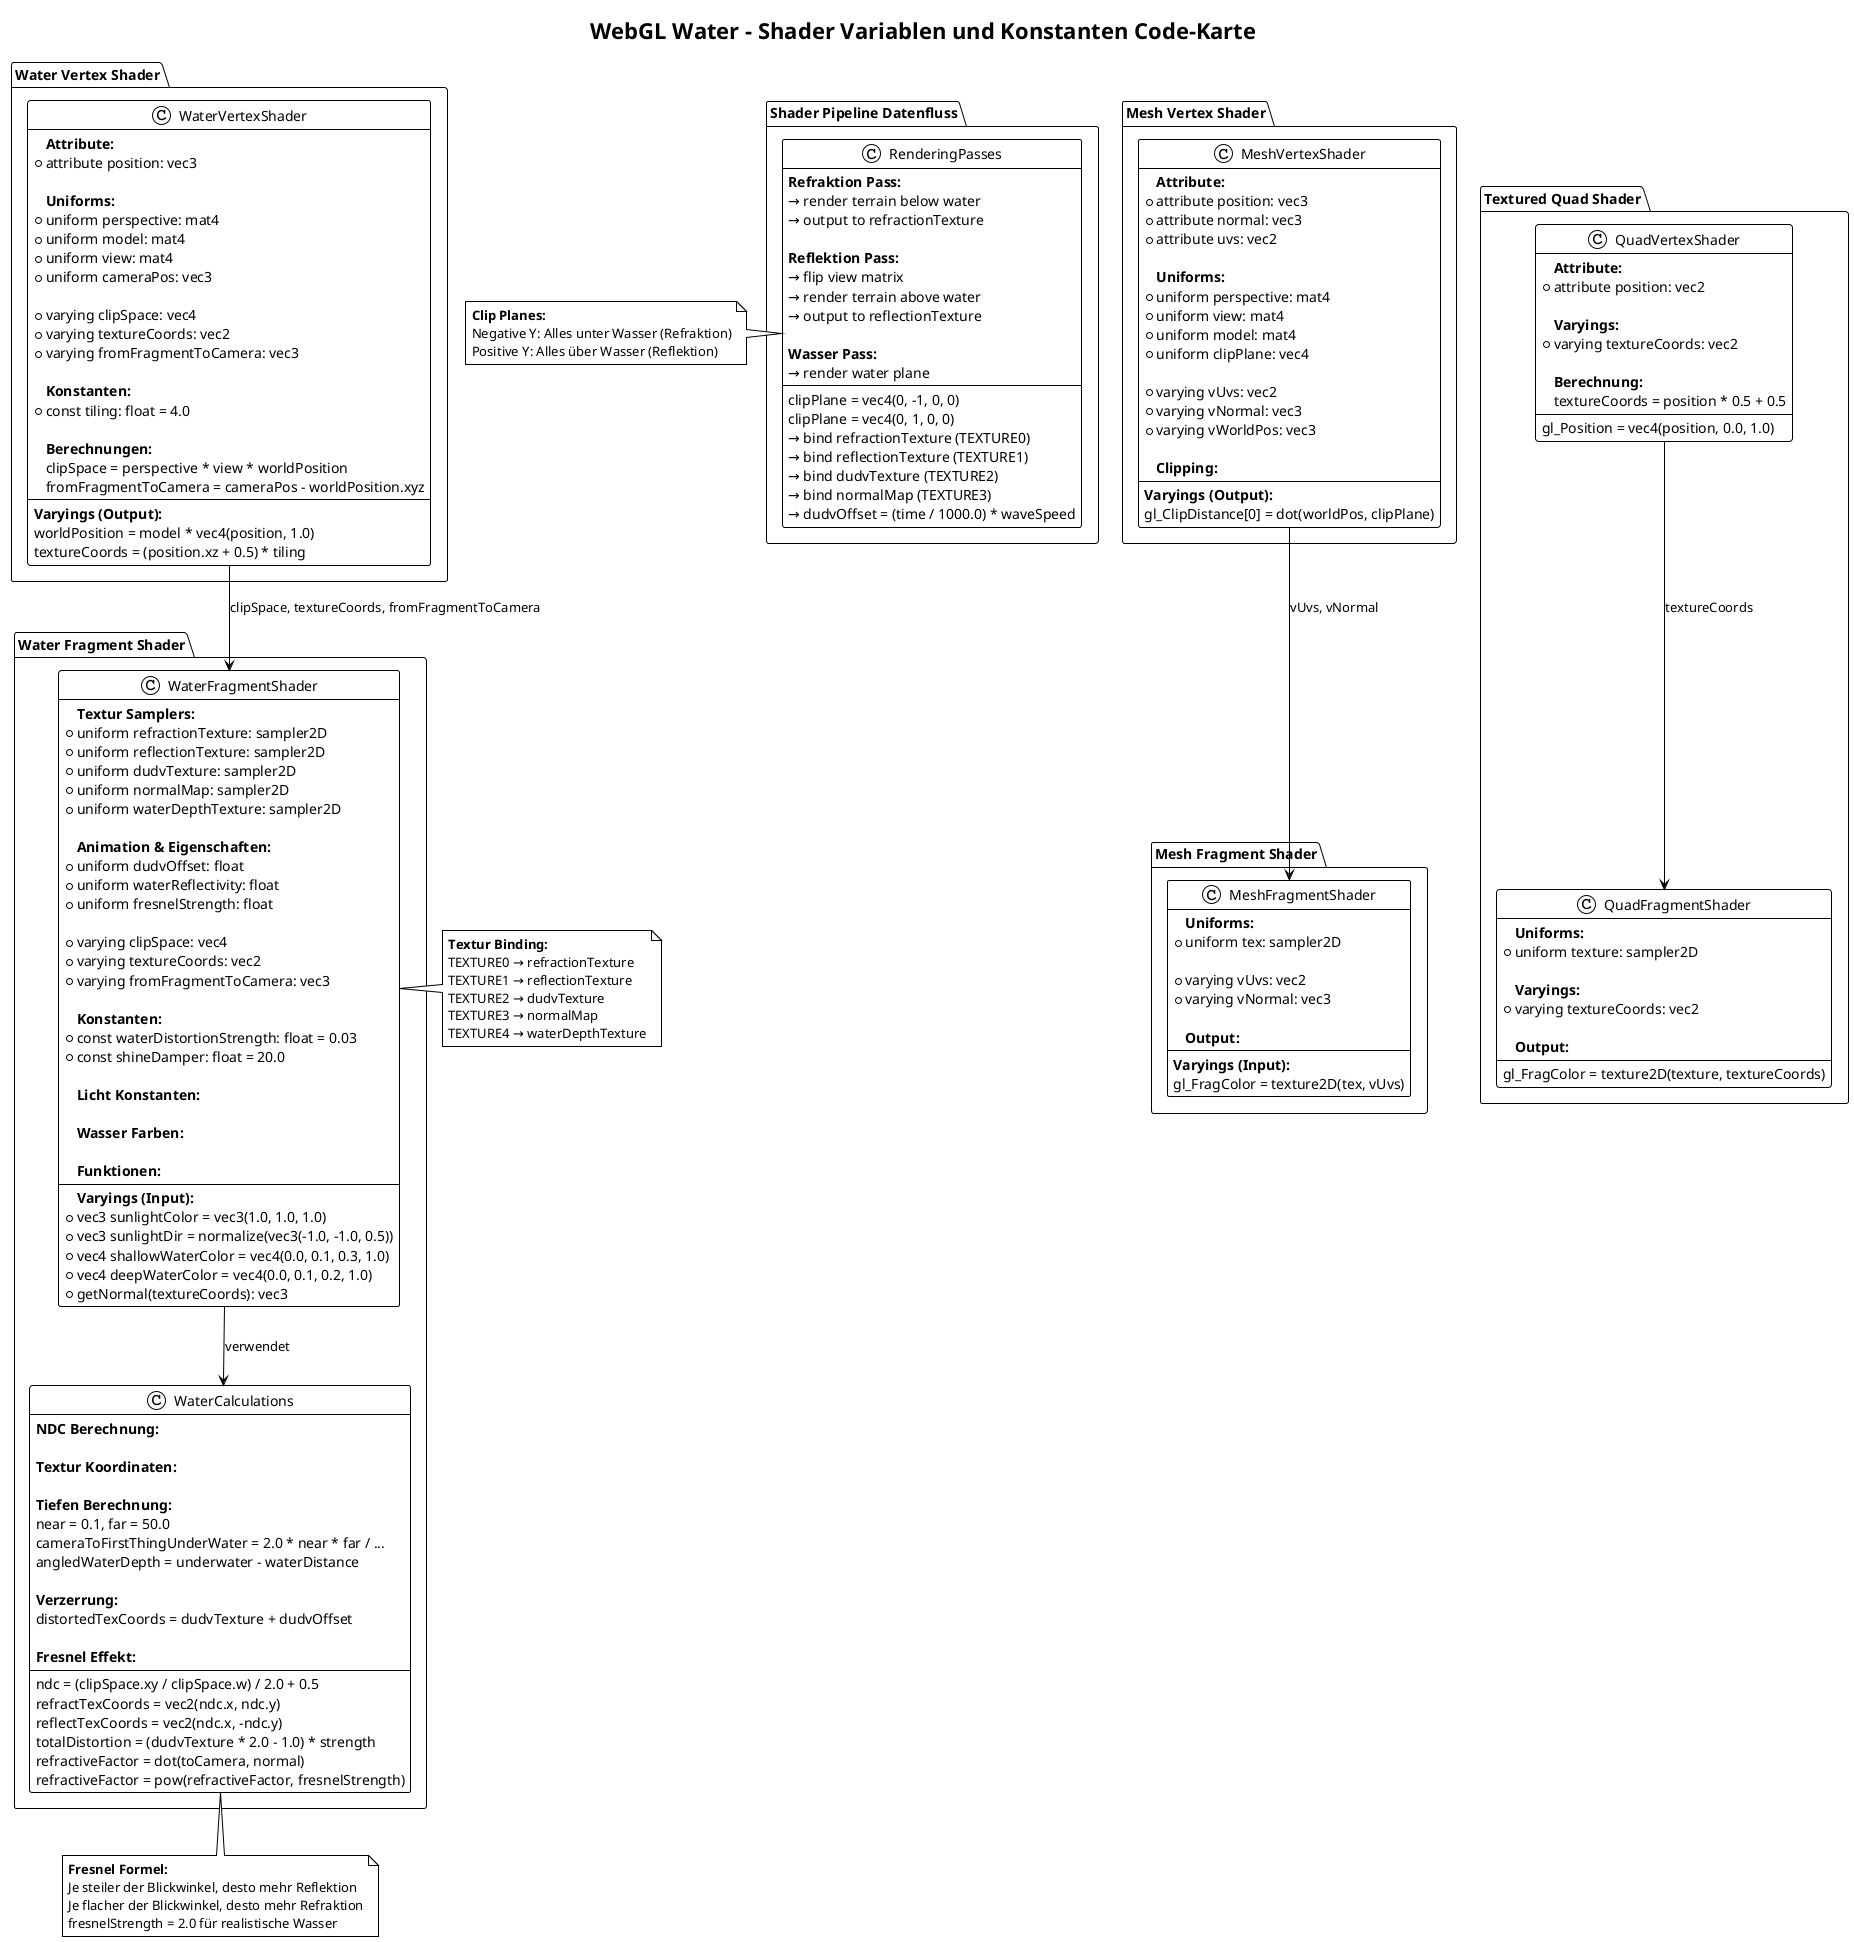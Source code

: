 @startuml Shader Code Map
!theme plain

title WebGL Water - Shader Variablen und Konstanten Code-Karte

package "Water Vertex Shader" {

  class WaterVertexShader {
    **Attribute:**
    + attribute position: vec3

    **Uniforms:**
    + uniform perspective: mat4
    + uniform model: mat4
    + uniform view: mat4
    + uniform cameraPos: vec3

    **Varyings (Output):**
    + varying clipSpace: vec4
    + varying textureCoords: vec2
    + varying fromFragmentToCamera: vec3

    **Konstanten:**
    + const tiling: float = 4.0

    **Berechnungen:**
    worldPosition = model * vec4(position, 1.0)
    clipSpace = perspective * view * worldPosition
    textureCoords = (position.xz + 0.5) * tiling
    fromFragmentToCamera = cameraPos - worldPosition.xyz
  }

}

package "Water Fragment Shader" {

  class WaterFragmentShader {
    **Textur Samplers:**
    + uniform refractionTexture: sampler2D
    + uniform reflectionTexture: sampler2D
    + uniform dudvTexture: sampler2D
    + uniform normalMap: sampler2D
    + uniform waterDepthTexture: sampler2D

    **Animation & Eigenschaften:**
    + uniform dudvOffset: float
    + uniform waterReflectivity: float
    + uniform fresnelStrength: float

    **Varyings (Input):**
    + varying clipSpace: vec4
    + varying textureCoords: vec2
    + varying fromFragmentToCamera: vec3

    **Konstanten:**
    + const waterDistortionStrength: float = 0.03
    + const shineDamper: float = 20.0

    **Licht Konstanten:**
    + vec3 sunlightColor = vec3(1.0, 1.0, 1.0)
    + vec3 sunlightDir = normalize(vec3(-1.0, -1.0, 0.5))

    **Wasser Farben:**
    + vec4 shallowWaterColor = vec4(0.0, 0.1, 0.3, 1.0)
    + vec4 deepWaterColor = vec4(0.0, 0.1, 0.2, 1.0)

    **Funktionen:**
    + getNormal(textureCoords): vec3
  }

  class WaterCalculations {
    **NDC Berechnung:**
    ndc = (clipSpace.xy / clipSpace.w) / 2.0 + 0.5

    **Textur Koordinaten:**
    refractTexCoords = vec2(ndc.x, ndc.y)
    reflectTexCoords = vec2(ndc.x, -ndc.y)

    **Tiefen Berechnung:**
    near = 0.1, far = 50.0
    cameraToFirstThingUnderWater = 2.0 * near * far / ...
    angledWaterDepth = underwater - waterDistance

    **Verzerrung:**
    distortedTexCoords = dudvTexture + dudvOffset
    totalDistortion = (dudvTexture * 2.0 - 1.0) * strength

    **Fresnel Effekt:**
    refractiveFactor = dot(toCamera, normal)
    refractiveFactor = pow(refractiveFactor, fresnelStrength)
  }

}

package "Mesh Vertex Shader" {

  class MeshVertexShader {
    **Attribute:**
    + attribute position: vec3
    + attribute normal: vec3
    + attribute uvs: vec2

    **Uniforms:**
    + uniform perspective: mat4
    + uniform view: mat4
    + uniform model: mat4
    + uniform clipPlane: vec4

    **Varyings (Output):**
    + varying vUvs: vec2
    + varying vNormal: vec3
    + varying vWorldPos: vec3

    **Clipping:**
    gl_ClipDistance[0] = dot(worldPos, clipPlane)
  }

}

package "Mesh Fragment Shader" {

  class MeshFragmentShader {
    **Uniforms:**
    + uniform tex: sampler2D

    **Varyings (Input):**
    + varying vUvs: vec2
    + varying vNormal: vec3

    **Output:**
    gl_FragColor = texture2D(tex, vUvs)
  }

}

package "Textured Quad Shader" {

  class QuadVertexShader {
    **Attribute:**
    + attribute position: vec2

    **Varyings:**
    + varying textureCoords: vec2

    **Berechnung:**
    textureCoords = position * 0.5 + 0.5
    gl_Position = vec4(position, 0.0, 1.0)
  }

  class QuadFragmentShader {
    **Uniforms:**
    + uniform texture: sampler2D

    **Varyings:**
    + varying textureCoords: vec2

    **Output:**
    gl_FragColor = texture2D(texture, textureCoords)
  }

}

package "Shader Pipeline Datenfluss" {

  class RenderingPasses {
    **Refraktion Pass:**
    clipPlane = vec4(0, -1, 0, 0)
    → render terrain below water
    → output to refractionTexture

    **Reflektion Pass:**
    clipPlane = vec4(0, 1, 0, 0)
    → flip view matrix
    → render terrain above water
    → output to reflectionTexture

    **Wasser Pass:**
    → bind refractionTexture (TEXTURE0)
    → bind reflectionTexture (TEXTURE1)
    → bind dudvTexture (TEXTURE2)
    → bind normalMap (TEXTURE3)
    → dudvOffset = (time / 1000.0) * waveSpeed
    → render water plane
  }

}

WaterVertexShader --> WaterFragmentShader : clipSpace, textureCoords, fromFragmentToCamera
WaterFragmentShader --> WaterCalculations : verwendet
MeshVertexShader --> MeshFragmentShader : vUvs, vNormal
QuadVertexShader --> QuadFragmentShader : textureCoords

note right of WaterFragmentShader
**Textur Binding:**
TEXTURE0 → refractionTexture
TEXTURE1 → reflectionTexture
TEXTURE2 → dudvTexture
TEXTURE3 → normalMap
TEXTURE4 → waterDepthTexture
end note

note bottom of WaterCalculations
**Fresnel Formel:**
Je steiler der Blickwinkel, desto mehr Reflektion
Je flacher der Blickwinkel, desto mehr Refraktion
fresnelStrength = 2.0 für realistische Wasser
end note

note left of RenderingPasses
**Clip Planes:**
Negative Y: Alles unter Wasser (Refraktion)
Positive Y: Alles über Wasser (Reflektion)
end note

@enduml

